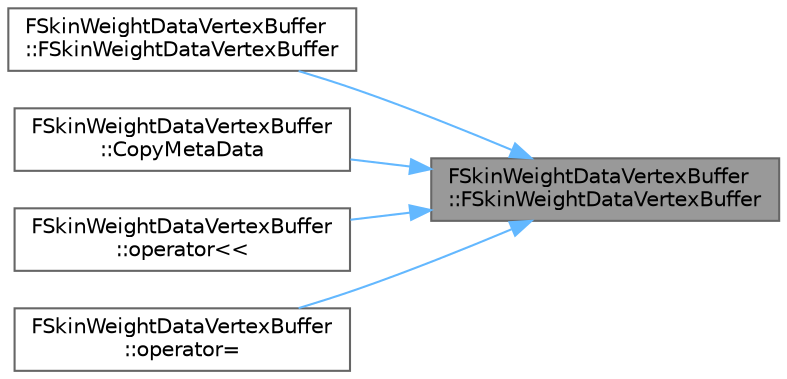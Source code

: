 digraph "FSkinWeightDataVertexBuffer::FSkinWeightDataVertexBuffer"
{
 // INTERACTIVE_SVG=YES
 // LATEX_PDF_SIZE
  bgcolor="transparent";
  edge [fontname=Helvetica,fontsize=10,labelfontname=Helvetica,labelfontsize=10];
  node [fontname=Helvetica,fontsize=10,shape=box,height=0.2,width=0.4];
  rankdir="RL";
  Node1 [id="Node000001",label="FSkinWeightDataVertexBuffer\l::FSkinWeightDataVertexBuffer",height=0.2,width=0.4,color="gray40", fillcolor="grey60", style="filled", fontcolor="black",tooltip="Default constructor."];
  Node1 -> Node2 [id="edge1_Node000001_Node000002",dir="back",color="steelblue1",style="solid",tooltip=" "];
  Node2 [id="Node000002",label="FSkinWeightDataVertexBuffer\l::FSkinWeightDataVertexBuffer",height=0.2,width=0.4,color="grey40", fillcolor="white", style="filled",URL="$df/d6b/classFSkinWeightDataVertexBuffer.html#aac77cd3511eabea3c816e00d4732275b",tooltip="Constructor (copy)"];
  Node1 -> Node3 [id="edge2_Node000001_Node000003",dir="back",color="steelblue1",style="solid",tooltip=" "];
  Node3 [id="Node000003",label="FSkinWeightDataVertexBuffer\l::CopyMetaData",height=0.2,width=0.4,color="grey40", fillcolor="white", style="filled",URL="$df/d6b/classFSkinWeightDataVertexBuffer.html#aea332d757ce4f3fe2a4f192e33f32e6a",tooltip=" "];
  Node1 -> Node4 [id="edge3_Node000001_Node000004",dir="back",color="steelblue1",style="solid",tooltip=" "];
  Node4 [id="Node000004",label="FSkinWeightDataVertexBuffer\l::operator\<\<",height=0.2,width=0.4,color="grey40", fillcolor="white", style="filled",URL="$df/d6b/classFSkinWeightDataVertexBuffer.html#af10f5f6830c37f3ee507f72e23a409e9",tooltip=" "];
  Node1 -> Node5 [id="edge4_Node000001_Node000005",dir="back",color="steelblue1",style="solid",tooltip=" "];
  Node5 [id="Node000005",label="FSkinWeightDataVertexBuffer\l::operator=",height=0.2,width=0.4,color="grey40", fillcolor="white", style="filled",URL="$df/d6b/classFSkinWeightDataVertexBuffer.html#af38b493aa6dfd4bb0391bc84db6907e0",tooltip="Assignment."];
}
